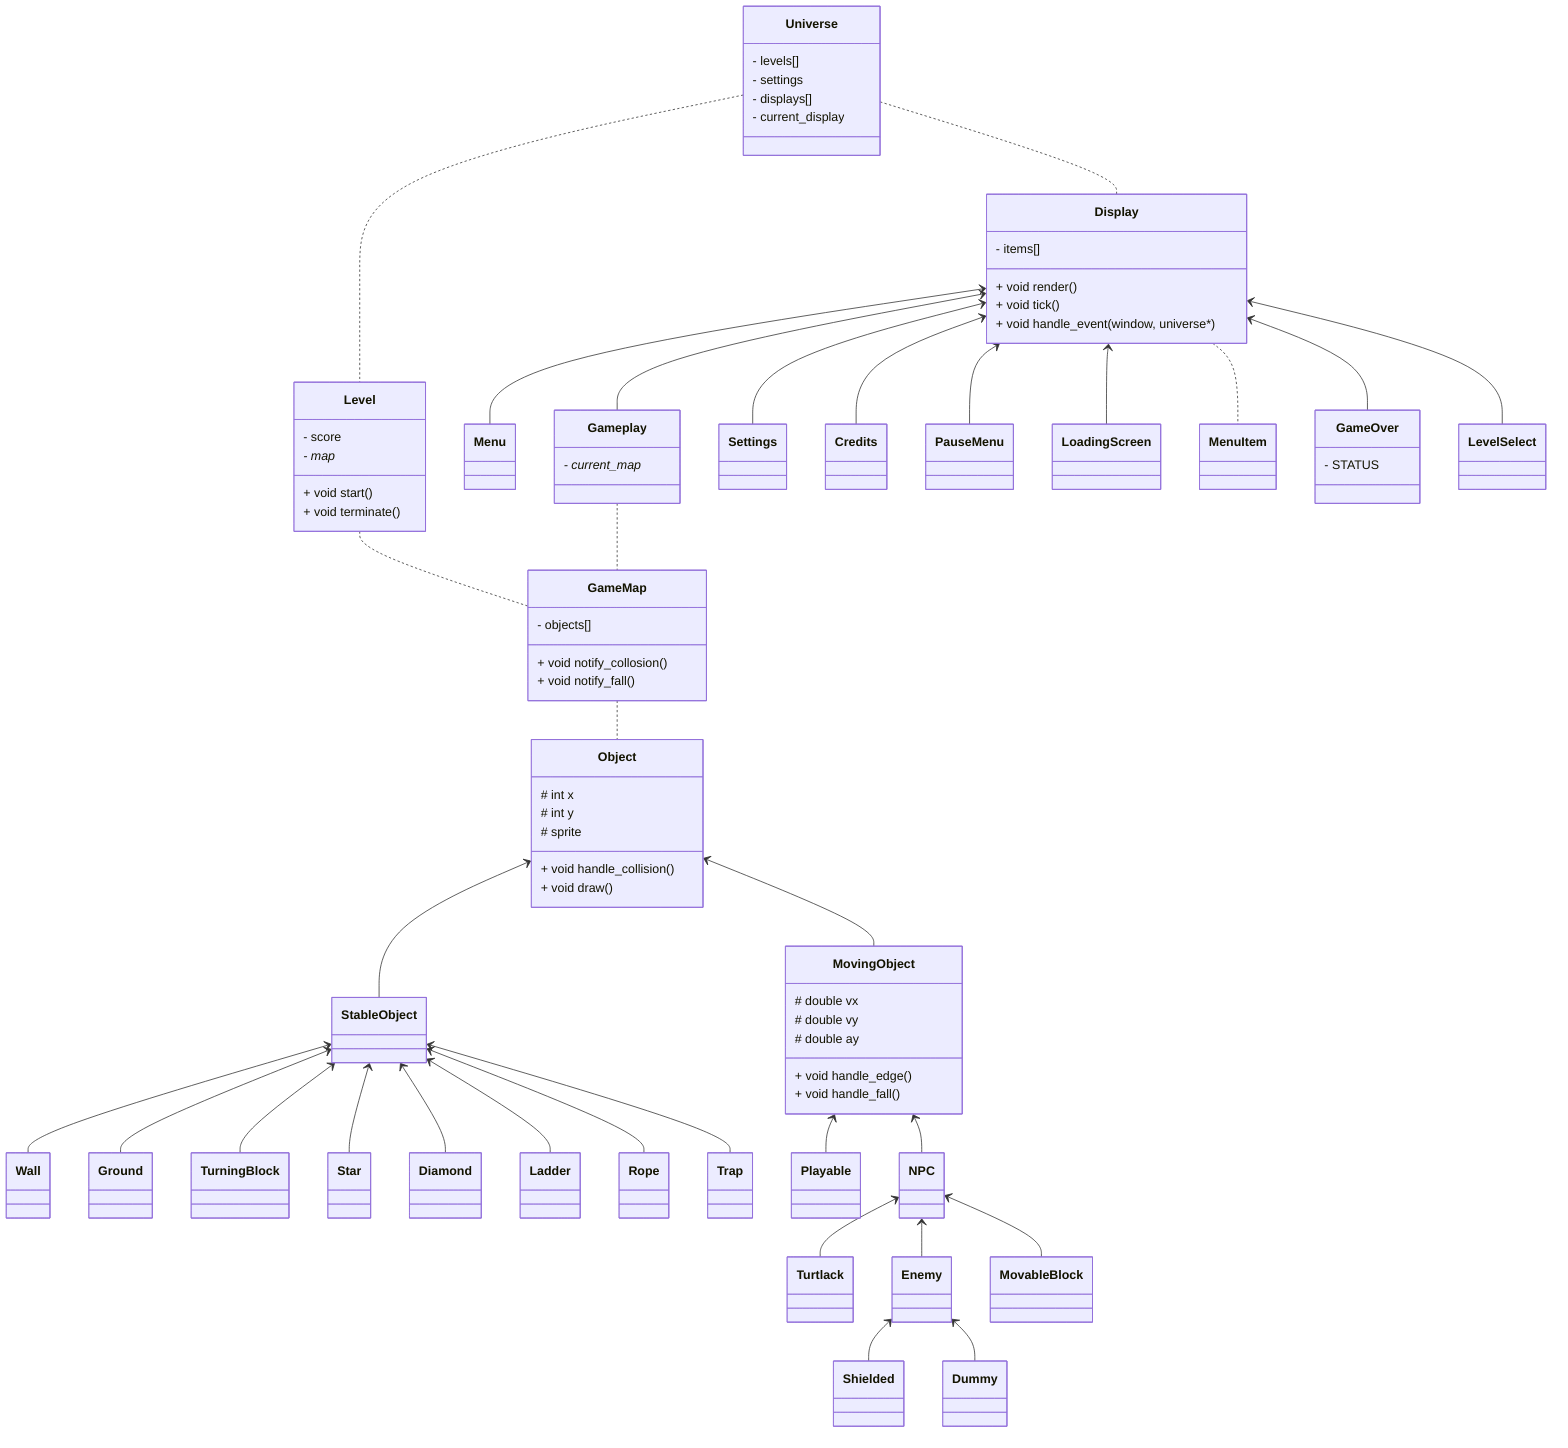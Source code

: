 classDiagram
    GameMap .. Object
    GameMap : - objects[]
    Object : + void handle_collision()
    Object : # int x
    Object : # int y
    Object <-- StableObject
    Object <-- MovingObject
    Object : # sprite
    MovingObject <-- Playable
    MovingObject <-- NPC
    MovingObject : # double vx
    MovingObject : # double vy
    MovingObject : # double ay
    MovingObject : + void handle_edge()
    NPC <-- Turtlack
    StableObject <-- Wall
    StableObject <-- Ground
    StableObject <-- TurningBlock
    NPC <-- Enemy
    Enemy <-- Shielded
    Enemy <-- Dummy
    Display <-- Menu
    Display <-- Gameplay
    Display <-- Settings
    Display <-- Credits
    Display <-- PauseMenu
    Display <-- LoadingScreen
    Display : + void render()
    Level .. GameMap
    Level : + void start()
    Level : + void terminate()
    Level : - score
    Object : + void draw()
    GameMap : + void notify_collosion()
    GameMap : + void notify_fall()
    MovingObject : + void handle_fall()
    Level : - map*
    Gameplay .. GameMap
    Gameplay : - current_map*
    Universe .. Level
    Universe: - levels[]
    Universe: - settings
    Universe .. Display
    Universe: - displays[]
    Display: + void tick()
    Display: + void handle_event(window, universe*)
    Display .. MenuItem
    Display: - items[]
    Universe: - current_display
    StableObject <-- Star
    StableObject <-- Diamond
    NPC <-- MovableBlock
    StableObject <-- Ladder
    StableObject <-- Rope
    Display <-- GameOver
    GameOver : - STATUS
    StableObject <-- Trap
    Display <-- LevelSelect
